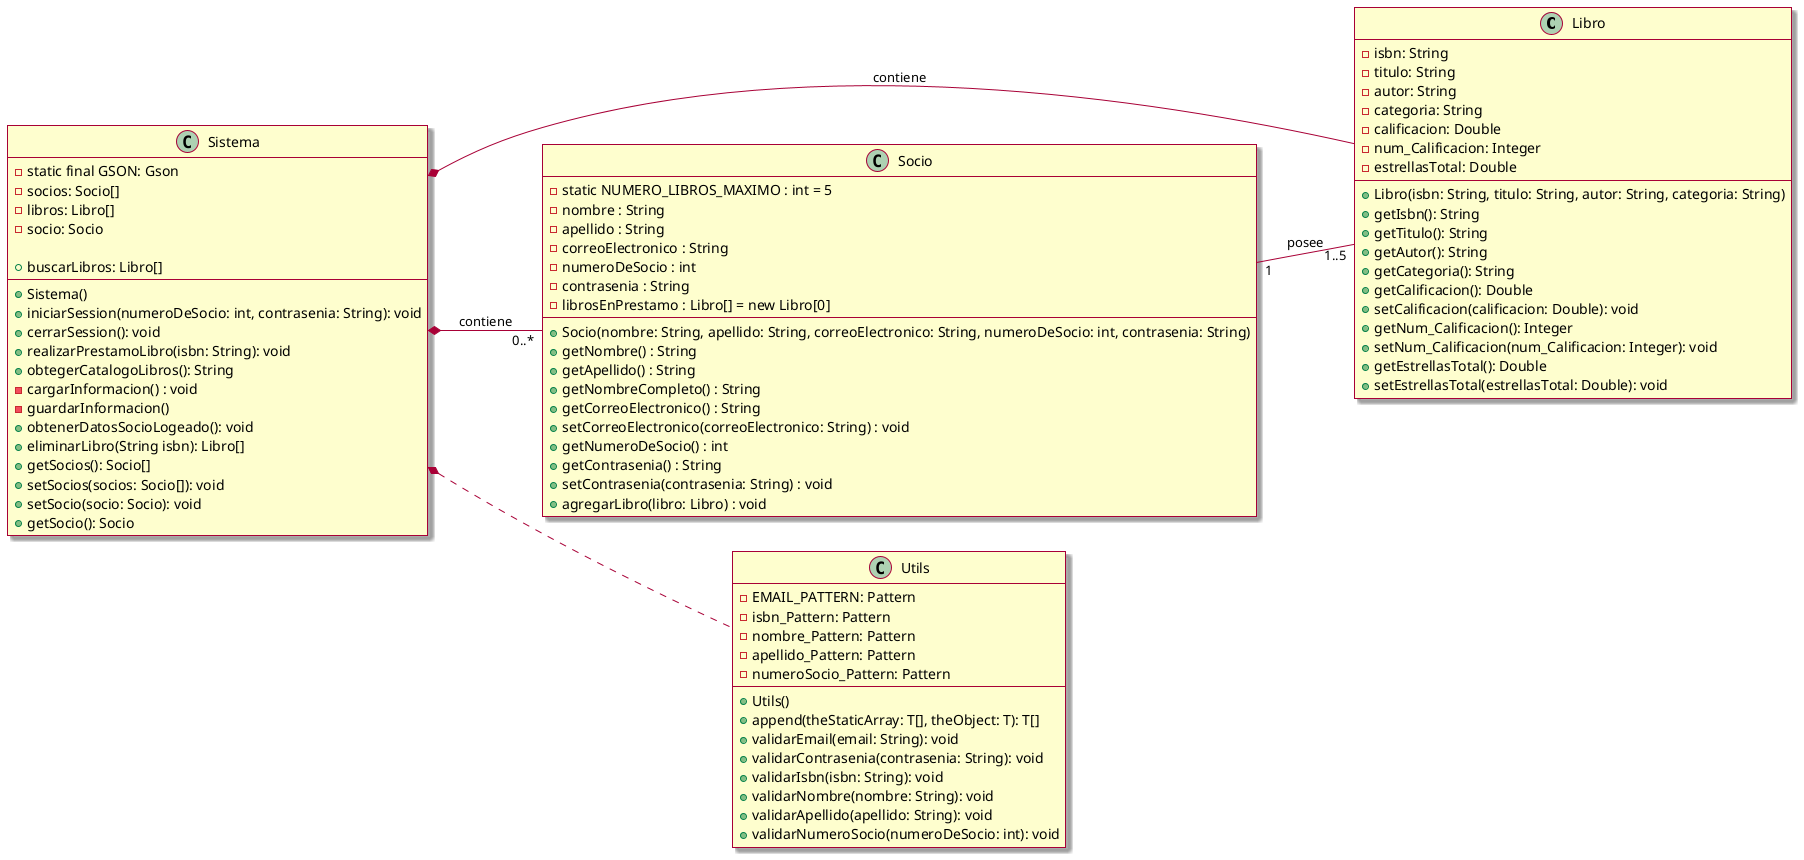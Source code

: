 @startuml
left to right direction
skin rose
class Libro {
    -isbn: String
    -titulo: String
    -autor: String
    -categoria: String
    -calificacion: Double
    -num_Calificacion: Integer
    -estrellasTotal: Double

    +Libro(isbn: String, titulo: String, autor: String, categoria: String)
    +getIsbn(): String
    +getTitulo(): String
    +getAutor(): String
    +getCategoria(): String
    +getCalificacion(): Double
    +setCalificacion(calificacion: Double): void
    +getNum_Calificacion(): Integer
    +setNum_Calificacion(num_Calificacion: Integer): void
    +getEstrellasTotal(): Double
    +setEstrellasTotal(estrellasTotal: Double): void
}

class Socio {
    -static NUMERO_LIBROS_MAXIMO : int = 5
    -nombre : String
    -apellido : String
    -correoElectronico : String
    -numeroDeSocio : int
    -contrasenia : String
    -librosEnPrestamo : Libro[] = new Libro[0]

    +Socio(nombre: String, apellido: String, correoElectronico: String, numeroDeSocio: int, contrasenia: String)
    +getNombre() : String
    +getApellido() : String
    +getNombreCompleto() : String
    +getCorreoElectronico() : String
    +setCorreoElectronico(correoElectronico: String) : void
    +getNumeroDeSocio() : int
    +getContrasenia() : String
    +setContrasenia(contrasenia: String) : void
    +agregarLibro(libro: Libro) : void
}

class Sistema {
  - static final GSON: Gson
  - socios: Socio[]
  - libros: Libro[]
  - socio: Socio

  + Sistema()
  + iniciarSession(numeroDeSocio: int, contrasenia: String): void
  + cerrarSession(): void
  + realizarPrestamoLibro(isbn: String): void
  + obtegerCatalogoLibros(): String
  + buscarLibros: Libro[]
  - cargarInformacion() : void
  - guardarInformacion()
  +  obtenerDatosSocioLogeado(): void
  + eliminarLibro(String isbn): Libro[]
  + getSocios(): Socio[]
  + setSocios(socios: Socio[]): void
  + setSocio(socio: Socio): void
  + getSocio(): Socio
}
class Utils {
    -EMAIL_PATTERN: Pattern
    -isbn_Pattern: Pattern
    -nombre_Pattern: Pattern
    -apellido_Pattern: Pattern
    -numeroSocio_Pattern: Pattern

    +Utils()
    +append(theStaticArray: T[], theObject: T): T[]
    +validarEmail(email: String): void
    +validarContrasenia(contrasenia: String): void
    +validarIsbn(isbn: String): void
    +validarNombre(nombre: String): void
    +validarApellido(apellido: String): void
    +validarNumeroSocio(numeroDeSocio: int): void
}

Sistema *-- "0..*" Socio : contiene
Sistema *-- Libro : contiene
Socio "1" -- "1..5" Libro : posee
Sistema *.. Utils



@enduml
